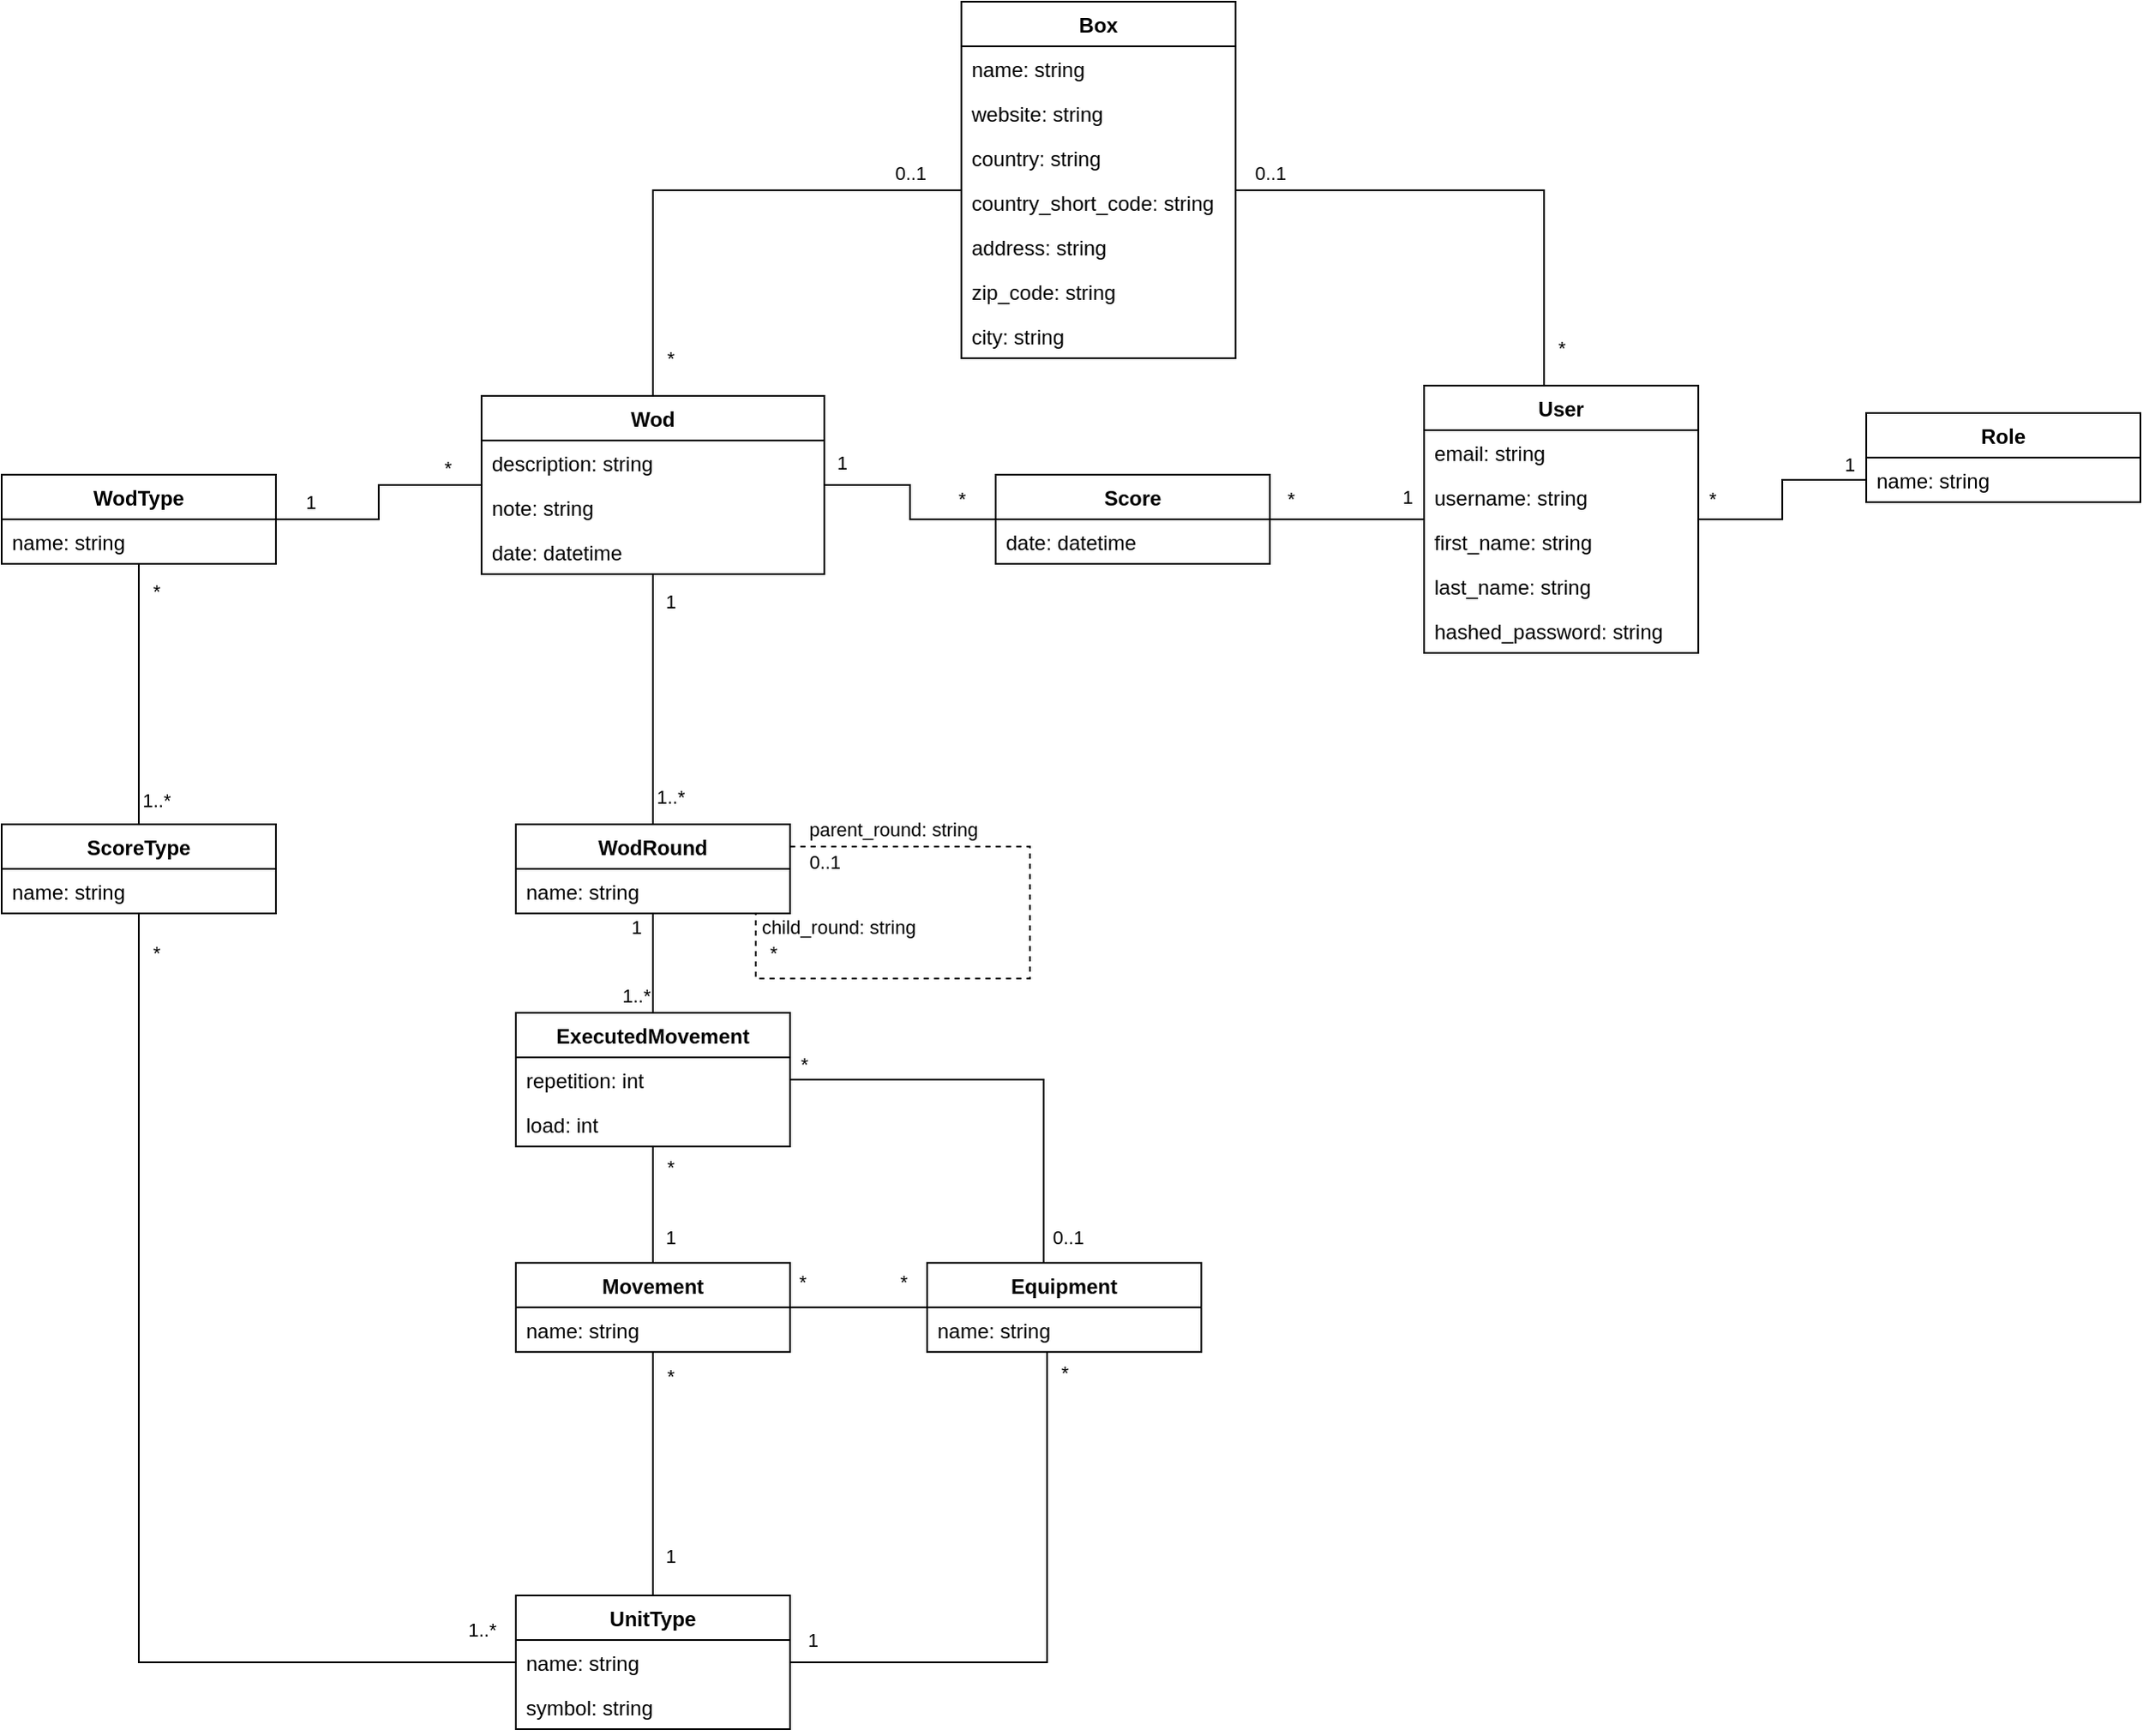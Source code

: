 <mxfile version="14.5.1" type="device"><diagram id="C5RBs43oDa-KdzZeNtuy" name="Page-1"><mxGraphModel dx="2370" dy="1560" grid="1" gridSize="10" guides="1" tooltips="1" connect="1" arrows="1" fold="0" page="1" pageScale="1" pageWidth="1654" pageHeight="1169" math="0" shadow="0"><root><mxCell id="WIyWlLk6GJQsqaUBKTNV-0"/><mxCell id="WIyWlLk6GJQsqaUBKTNV-1" parent="WIyWlLk6GJQsqaUBKTNV-0"/><mxCell id="kVTkiIxJl38OrssJOsB5-0" value="Wod" style="swimlane;fontStyle=1;align=center;verticalAlign=top;childLayout=stackLayout;horizontal=1;startSize=26;horizontalStack=0;resizeParent=1;resizeParentMax=0;resizeLast=0;collapsible=1;marginBottom=0;" parent="WIyWlLk6GJQsqaUBKTNV-1" vertex="1"><mxGeometry x="483" y="311" width="200" height="104" as="geometry"/></mxCell><mxCell id="kVTkiIxJl38OrssJOsB5-1" value="description: string" style="text;strokeColor=none;fillColor=none;align=left;verticalAlign=top;spacingLeft=4;spacingRight=4;overflow=hidden;rotatable=0;points=[[0,0.5],[1,0.5]];portConstraint=eastwest;" parent="kVTkiIxJl38OrssJOsB5-0" vertex="1"><mxGeometry y="26" width="200" height="26" as="geometry"/></mxCell><mxCell id="kVTkiIxJl38OrssJOsB5-5" value="note: string" style="text;strokeColor=none;fillColor=none;align=left;verticalAlign=top;spacingLeft=4;spacingRight=4;overflow=hidden;rotatable=0;points=[[0,0.5],[1,0.5]];portConstraint=eastwest;" parent="kVTkiIxJl38OrssJOsB5-0" vertex="1"><mxGeometry y="52" width="200" height="26" as="geometry"/></mxCell><mxCell id="kVTkiIxJl38OrssJOsB5-6" value="date: datetime" style="text;strokeColor=none;fillColor=none;align=left;verticalAlign=top;spacingLeft=4;spacingRight=4;overflow=hidden;rotatable=0;points=[[0,0.5],[1,0.5]];portConstraint=eastwest;" parent="kVTkiIxJl38OrssJOsB5-0" vertex="1"><mxGeometry y="78" width="200" height="26" as="geometry"/></mxCell><mxCell id="kVTkiIxJl38OrssJOsB5-22" style="edgeStyle=orthogonalEdgeStyle;rounded=0;orthogonalLoop=1;jettySize=auto;html=1;endArrow=none;endFill=0;" parent="WIyWlLk6GJQsqaUBKTNV-1" source="kVTkiIxJl38OrssJOsB5-7" target="kVTkiIxJl38OrssJOsB5-0" edge="1"><mxGeometry relative="1" as="geometry"/></mxCell><mxCell id="kVTkiIxJl38OrssJOsB5-60" value="*" style="edgeLabel;html=1;align=center;verticalAlign=middle;resizable=0;points=[];" parent="kVTkiIxJl38OrssJOsB5-22" vertex="1" connectable="0"><mxGeometry x="0.764" y="1" relative="1" as="geometry"><mxPoint x="-4" y="-9" as="offset"/></mxGeometry></mxCell><mxCell id="kVTkiIxJl38OrssJOsB5-61" value="1" style="edgeLabel;html=1;align=center;verticalAlign=middle;resizable=0;points=[];" parent="kVTkiIxJl38OrssJOsB5-22" vertex="1" connectable="0"><mxGeometry x="-0.712" y="-1" relative="1" as="geometry"><mxPoint y="-11" as="offset"/></mxGeometry></mxCell><mxCell id="kVTkiIxJl38OrssJOsB5-7" value="WodType" style="swimlane;fontStyle=1;align=center;verticalAlign=top;childLayout=stackLayout;horizontal=1;startSize=26;horizontalStack=0;resizeParent=1;resizeParentMax=0;resizeLast=0;collapsible=1;marginBottom=0;" parent="WIyWlLk6GJQsqaUBKTNV-1" vertex="1"><mxGeometry x="203" y="357" width="160" height="52" as="geometry"/></mxCell><mxCell id="kVTkiIxJl38OrssJOsB5-8" value="name: string" style="text;strokeColor=none;fillColor=none;align=left;verticalAlign=top;spacingLeft=4;spacingRight=4;overflow=hidden;rotatable=0;points=[[0,0.5],[1,0.5]];portConstraint=eastwest;" parent="kVTkiIxJl38OrssJOsB5-7" vertex="1"><mxGeometry y="26" width="160" height="26" as="geometry"/></mxCell><mxCell id="kVTkiIxJl38OrssJOsB5-21" style="edgeStyle=orthogonalEdgeStyle;rounded=0;orthogonalLoop=1;jettySize=auto;html=1;exitX=0.5;exitY=0;exitDx=0;exitDy=0;endArrow=none;endFill=0;" parent="WIyWlLk6GJQsqaUBKTNV-1" source="kVTkiIxJl38OrssJOsB5-11" target="kVTkiIxJl38OrssJOsB5-0" edge="1"><mxGeometry relative="1" as="geometry"/></mxCell><mxCell id="kVTkiIxJl38OrssJOsB5-66" value="1..*" style="edgeLabel;html=1;align=center;verticalAlign=middle;resizable=0;points=[];imageVerticalAlign=top;imageAspect=1;" parent="kVTkiIxJl38OrssJOsB5-21" vertex="1" connectable="0"><mxGeometry x="-0.776" relative="1" as="geometry"><mxPoint x="10" as="offset"/></mxGeometry></mxCell><mxCell id="kVTkiIxJl38OrssJOsB5-67" value="1" style="edgeLabel;html=1;align=center;verticalAlign=middle;resizable=0;points=[];" parent="kVTkiIxJl38OrssJOsB5-21" vertex="1" connectable="0"><mxGeometry x="0.781" y="-1" relative="1" as="geometry"><mxPoint x="9" as="offset"/></mxGeometry></mxCell><mxCell id="kVTkiIxJl38OrssJOsB5-11" value="WodRound" style="swimlane;fontStyle=1;align=center;verticalAlign=top;childLayout=stackLayout;horizontal=1;startSize=26;horizontalStack=0;resizeParent=1;resizeParentMax=0;resizeLast=0;collapsible=1;marginBottom=0;" parent="WIyWlLk6GJQsqaUBKTNV-1" vertex="1"><mxGeometry x="503" y="561" width="160" height="52" as="geometry"><mxRectangle x="402" y="510" width="100" height="26" as="alternateBounds"/></mxGeometry></mxCell><mxCell id="kVTkiIxJl38OrssJOsB5-12" value="name: string" style="text;strokeColor=none;fillColor=none;align=left;verticalAlign=top;spacingLeft=4;spacingRight=4;overflow=hidden;rotatable=0;points=[[0,0.5],[1,0.5]];portConstraint=eastwest;" parent="kVTkiIxJl38OrssJOsB5-11" vertex="1"><mxGeometry y="26" width="160" height="26" as="geometry"/></mxCell><mxCell id="kVTkiIxJl38OrssJOsB5-23" style="edgeStyle=orthogonalEdgeStyle;rounded=0;orthogonalLoop=1;jettySize=auto;html=1;exitX=1;exitY=0.25;exitDx=0;exitDy=0;entryX=0.663;entryY=1;entryDx=0;entryDy=0;entryPerimeter=0;endArrow=none;endFill=0;dashed=1;" parent="kVTkiIxJl38OrssJOsB5-11" source="kVTkiIxJl38OrssJOsB5-11" target="kVTkiIxJl38OrssJOsB5-12" edge="1"><mxGeometry relative="1" as="geometry"><Array as="points"><mxPoint x="300" y="13"/><mxPoint x="300" y="90"/><mxPoint x="140" y="90"/><mxPoint x="140" y="52"/></Array></mxGeometry></mxCell><mxCell id="bQeuPxTgVDy3adbS6RlS-0" value="parent_round: string" style="edgeLabel;html=1;align=center;verticalAlign=middle;resizable=0;points=[];" vertex="1" connectable="0" parent="kVTkiIxJl38OrssJOsB5-23"><mxGeometry x="-0.767" relative="1" as="geometry"><mxPoint x="7.67" y="-10" as="offset"/></mxGeometry></mxCell><mxCell id="bQeuPxTgVDy3adbS6RlS-1" value="child_round: string" style="edgeLabel;html=1;align=center;verticalAlign=middle;resizable=0;points=[];" vertex="1" connectable="0" parent="kVTkiIxJl38OrssJOsB5-23"><mxGeometry x="0.601" relative="1" as="geometry"><mxPoint x="30" y="-30" as="offset"/></mxGeometry></mxCell><mxCell id="bQeuPxTgVDy3adbS6RlS-2" value="*" style="edgeLabel;html=1;align=center;verticalAlign=middle;resizable=0;points=[];" vertex="1" connectable="0" parent="kVTkiIxJl38OrssJOsB5-23"><mxGeometry x="0.723" relative="1" as="geometry"><mxPoint x="10" y="-5.33" as="offset"/></mxGeometry></mxCell><mxCell id="bQeuPxTgVDy3adbS6RlS-3" value="0..1" style="edgeLabel;html=1;align=center;verticalAlign=middle;resizable=0;points=[];" vertex="1" connectable="0" parent="kVTkiIxJl38OrssJOsB5-23"><mxGeometry x="-0.86" relative="1" as="geometry"><mxPoint x="-11.33" y="9" as="offset"/></mxGeometry></mxCell><mxCell id="kVTkiIxJl38OrssJOsB5-20" style="edgeStyle=orthogonalEdgeStyle;rounded=0;orthogonalLoop=1;jettySize=auto;html=1;exitX=0.5;exitY=0;exitDx=0;exitDy=0;endArrow=none;endFill=0;" parent="WIyWlLk6GJQsqaUBKTNV-1" source="kVTkiIxJl38OrssJOsB5-13" target="kVTkiIxJl38OrssJOsB5-70" edge="1"><mxGeometry relative="1" as="geometry"><Array as="points"><mxPoint x="583" y="781"/><mxPoint x="583" y="781"/></Array></mxGeometry></mxCell><mxCell id="kVTkiIxJl38OrssJOsB5-68" value="1" style="edgeLabel;html=1;align=center;verticalAlign=middle;resizable=0;points=[];" parent="kVTkiIxJl38OrssJOsB5-20" vertex="1" connectable="0"><mxGeometry x="-0.803" y="2" relative="1" as="geometry"><mxPoint x="12" y="-9.09" as="offset"/></mxGeometry></mxCell><mxCell id="kVTkiIxJl38OrssJOsB5-69" value="*" style="edgeLabel;html=1;align=center;verticalAlign=middle;resizable=0;points=[];" parent="kVTkiIxJl38OrssJOsB5-20" vertex="1" connectable="0"><mxGeometry x="0.84" y="-1" relative="1" as="geometry"><mxPoint x="9" y="6.51" as="offset"/></mxGeometry></mxCell><mxCell id="kVTkiIxJl38OrssJOsB5-13" value="Movement" style="swimlane;fontStyle=1;align=center;verticalAlign=top;childLayout=stackLayout;horizontal=1;startSize=26;horizontalStack=0;resizeParent=1;resizeParentMax=0;resizeLast=0;collapsible=1;marginBottom=0;" parent="WIyWlLk6GJQsqaUBKTNV-1" vertex="1"><mxGeometry x="503" y="816.89" width="160" height="52" as="geometry"/></mxCell><mxCell id="kVTkiIxJl38OrssJOsB5-14" value="name: string" style="text;strokeColor=none;fillColor=none;align=left;verticalAlign=top;spacingLeft=4;spacingRight=4;overflow=hidden;rotatable=0;points=[[0,0.5],[1,0.5]];portConstraint=eastwest;" parent="kVTkiIxJl38OrssJOsB5-13" vertex="1"><mxGeometry y="26" width="160" height="26" as="geometry"/></mxCell><mxCell id="bQeuPxTgVDy3adbS6RlS-7" style="edgeStyle=orthogonalEdgeStyle;rounded=0;orthogonalLoop=1;jettySize=auto;html=1;endArrow=none;endFill=0;" edge="1" parent="WIyWlLk6GJQsqaUBKTNV-1" source="kVTkiIxJl38OrssJOsB5-16" target="kVTkiIxJl38OrssJOsB5-70"><mxGeometry relative="1" as="geometry"><mxPoint x="823" y="723" as="targetPoint"/><Array as="points"><mxPoint x="811" y="710"/></Array></mxGeometry></mxCell><mxCell id="bQeuPxTgVDy3adbS6RlS-12" value="0..1" style="edgeLabel;html=1;align=center;verticalAlign=middle;resizable=0;points=[];" vertex="1" connectable="0" parent="bQeuPxTgVDy3adbS6RlS-7"><mxGeometry x="-0.689" relative="1" as="geometry"><mxPoint x="14" y="24.63" as="offset"/></mxGeometry></mxCell><mxCell id="bQeuPxTgVDy3adbS6RlS-13" value="*" style="edgeLabel;html=1;align=center;verticalAlign=middle;resizable=0;points=[];" vertex="1" connectable="0" parent="bQeuPxTgVDy3adbS6RlS-7"><mxGeometry x="0.687" relative="1" as="geometry"><mxPoint x="-32.13" y="-9" as="offset"/></mxGeometry></mxCell><mxCell id="kVTkiIxJl38OrssJOsB5-16" value="Equipment" style="swimlane;fontStyle=1;align=center;verticalAlign=top;childLayout=stackLayout;horizontal=1;startSize=26;horizontalStack=0;resizeParent=1;resizeParentMax=0;resizeLast=0;collapsible=1;marginBottom=0;" parent="WIyWlLk6GJQsqaUBKTNV-1" vertex="1"><mxGeometry x="743" y="816.89" width="160" height="52" as="geometry"/></mxCell><mxCell id="kVTkiIxJl38OrssJOsB5-17" value="name: string" style="text;strokeColor=none;fillColor=none;align=left;verticalAlign=top;spacingLeft=4;spacingRight=4;overflow=hidden;rotatable=0;points=[[0,0.5],[1,0.5]];portConstraint=eastwest;" parent="kVTkiIxJl38OrssJOsB5-16" vertex="1"><mxGeometry y="26" width="160" height="26" as="geometry"/></mxCell><mxCell id="kVTkiIxJl38OrssJOsB5-19" style="edgeStyle=orthogonalEdgeStyle;rounded=0;orthogonalLoop=1;jettySize=auto;html=1;endArrow=none;endFill=0;" parent="WIyWlLk6GJQsqaUBKTNV-1" source="kVTkiIxJl38OrssJOsB5-16" target="kVTkiIxJl38OrssJOsB5-13" edge="1"><mxGeometry relative="1" as="geometry"><mxPoint x="683" y="855.89" as="targetPoint"/></mxGeometry></mxCell><mxCell id="kVTkiIxJl38OrssJOsB5-77" value="*" style="edgeLabel;html=1;align=center;verticalAlign=middle;resizable=0;points=[];" parent="kVTkiIxJl38OrssJOsB5-19" vertex="1" connectable="0"><mxGeometry x="-0.642" y="1" relative="1" as="geometry"><mxPoint y="-15.89" as="offset"/></mxGeometry></mxCell><mxCell id="kVTkiIxJl38OrssJOsB5-78" value="*" style="edgeLabel;html=1;align=center;verticalAlign=middle;resizable=0;points=[];" parent="kVTkiIxJl38OrssJOsB5-19" vertex="1" connectable="0"><mxGeometry x="0.842" relative="1" as="geometry"><mxPoint y="-14.89" as="offset"/></mxGeometry></mxCell><mxCell id="kVTkiIxJl38OrssJOsB5-24" value="User" style="swimlane;fontStyle=1;align=center;verticalAlign=top;childLayout=stackLayout;horizontal=1;startSize=26;horizontalStack=0;resizeParent=1;resizeParentMax=0;resizeLast=0;collapsible=1;marginBottom=0;" parent="WIyWlLk6GJQsqaUBKTNV-1" vertex="1"><mxGeometry x="1033" y="305" width="160" height="156" as="geometry"/></mxCell><mxCell id="kVTkiIxJl38OrssJOsB5-25" value="email: string" style="text;strokeColor=none;fillColor=none;align=left;verticalAlign=top;spacingLeft=4;spacingRight=4;overflow=hidden;rotatable=0;points=[[0,0.5],[1,0.5]];portConstraint=eastwest;" parent="kVTkiIxJl38OrssJOsB5-24" vertex="1"><mxGeometry y="26" width="160" height="26" as="geometry"/></mxCell><mxCell id="kVTkiIxJl38OrssJOsB5-26" value="username: string" style="text;strokeColor=none;fillColor=none;align=left;verticalAlign=top;spacingLeft=4;spacingRight=4;overflow=hidden;rotatable=0;points=[[0,0.5],[1,0.5]];portConstraint=eastwest;" parent="kVTkiIxJl38OrssJOsB5-24" vertex="1"><mxGeometry y="52" width="160" height="26" as="geometry"/></mxCell><mxCell id="kVTkiIxJl38OrssJOsB5-27" value="first_name: string" style="text;strokeColor=none;fillColor=none;align=left;verticalAlign=top;spacingLeft=4;spacingRight=4;overflow=hidden;rotatable=0;points=[[0,0.5],[1,0.5]];portConstraint=eastwest;" parent="kVTkiIxJl38OrssJOsB5-24" vertex="1"><mxGeometry y="78" width="160" height="26" as="geometry"/></mxCell><mxCell id="kVTkiIxJl38OrssJOsB5-28" value="last_name: string" style="text;strokeColor=none;fillColor=none;align=left;verticalAlign=top;spacingLeft=4;spacingRight=4;overflow=hidden;rotatable=0;points=[[0,0.5],[1,0.5]];portConstraint=eastwest;" parent="kVTkiIxJl38OrssJOsB5-24" vertex="1"><mxGeometry y="104" width="160" height="26" as="geometry"/></mxCell><mxCell id="kVTkiIxJl38OrssJOsB5-29" value="hashed_password: string" style="text;strokeColor=none;fillColor=none;align=left;verticalAlign=top;spacingLeft=4;spacingRight=4;overflow=hidden;rotatable=0;points=[[0,0.5],[1,0.5]];portConstraint=eastwest;" parent="kVTkiIxJl38OrssJOsB5-24" vertex="1"><mxGeometry y="130" width="160" height="26" as="geometry"/></mxCell><mxCell id="kVTkiIxJl38OrssJOsB5-53" style="edgeStyle=orthogonalEdgeStyle;rounded=0;orthogonalLoop=1;jettySize=auto;html=1;endArrow=none;endFill=0;" parent="WIyWlLk6GJQsqaUBKTNV-1" source="kVTkiIxJl38OrssJOsB5-30" target="kVTkiIxJl38OrssJOsB5-0" edge="1"><mxGeometry relative="1" as="geometry"><Array as="points"><mxPoint x="583" y="191"/></Array></mxGeometry></mxCell><mxCell id="bQeuPxTgVDy3adbS6RlS-16" value="*" style="edgeLabel;html=1;align=center;verticalAlign=middle;resizable=0;points=[];" vertex="1" connectable="0" parent="kVTkiIxJl38OrssJOsB5-53"><mxGeometry x="0.87" y="1" relative="1" as="geometry"><mxPoint x="8.97" y="-2.63" as="offset"/></mxGeometry></mxCell><mxCell id="bQeuPxTgVDy3adbS6RlS-17" value="0..1" style="edgeLabel;html=1;align=center;verticalAlign=middle;resizable=0;points=[];" vertex="1" connectable="0" parent="kVTkiIxJl38OrssJOsB5-53"><mxGeometry x="-0.795" y="-1" relative="1" as="geometry"><mxPoint y="-9.03" as="offset"/></mxGeometry></mxCell><mxCell id="kVTkiIxJl38OrssJOsB5-30" value="Box" style="swimlane;fontStyle=1;align=center;verticalAlign=top;childLayout=stackLayout;horizontal=1;startSize=26;horizontalStack=0;resizeParent=1;resizeParentMax=0;resizeLast=0;collapsible=1;marginBottom=0;" parent="WIyWlLk6GJQsqaUBKTNV-1" vertex="1"><mxGeometry x="763" y="81" width="160" height="208" as="geometry"/></mxCell><mxCell id="kVTkiIxJl38OrssJOsB5-31" value="name: string" style="text;strokeColor=none;fillColor=none;align=left;verticalAlign=top;spacingLeft=4;spacingRight=4;overflow=hidden;rotatable=0;points=[[0,0.5],[1,0.5]];portConstraint=eastwest;" parent="kVTkiIxJl38OrssJOsB5-30" vertex="1"><mxGeometry y="26" width="160" height="26" as="geometry"/></mxCell><mxCell id="kVTkiIxJl38OrssJOsB5-32" value="website: string" style="text;strokeColor=none;fillColor=none;align=left;verticalAlign=top;spacingLeft=4;spacingRight=4;overflow=hidden;rotatable=0;points=[[0,0.5],[1,0.5]];portConstraint=eastwest;" parent="kVTkiIxJl38OrssJOsB5-30" vertex="1"><mxGeometry y="52" width="160" height="26" as="geometry"/></mxCell><mxCell id="kVTkiIxJl38OrssJOsB5-33" value="country: string" style="text;strokeColor=none;fillColor=none;align=left;verticalAlign=top;spacingLeft=4;spacingRight=4;overflow=hidden;rotatable=0;points=[[0,0.5],[1,0.5]];portConstraint=eastwest;" parent="kVTkiIxJl38OrssJOsB5-30" vertex="1"><mxGeometry y="78" width="160" height="26" as="geometry"/></mxCell><mxCell id="kVTkiIxJl38OrssJOsB5-34" value="country_short_code: string" style="text;strokeColor=none;fillColor=none;align=left;verticalAlign=top;spacingLeft=4;spacingRight=4;overflow=hidden;rotatable=0;points=[[0,0.5],[1,0.5]];portConstraint=eastwest;" parent="kVTkiIxJl38OrssJOsB5-30" vertex="1"><mxGeometry y="104" width="160" height="26" as="geometry"/></mxCell><mxCell id="kVTkiIxJl38OrssJOsB5-35" value="address: string" style="text;strokeColor=none;fillColor=none;align=left;verticalAlign=top;spacingLeft=4;spacingRight=4;overflow=hidden;rotatable=0;points=[[0,0.5],[1,0.5]];portConstraint=eastwest;" parent="kVTkiIxJl38OrssJOsB5-30" vertex="1"><mxGeometry y="130" width="160" height="26" as="geometry"/></mxCell><mxCell id="kVTkiIxJl38OrssJOsB5-36" value="zip_code: string" style="text;strokeColor=none;fillColor=none;align=left;verticalAlign=top;spacingLeft=4;spacingRight=4;overflow=hidden;rotatable=0;points=[[0,0.5],[1,0.5]];portConstraint=eastwest;" parent="kVTkiIxJl38OrssJOsB5-30" vertex="1"><mxGeometry y="156" width="160" height="26" as="geometry"/></mxCell><mxCell id="kVTkiIxJl38OrssJOsB5-37" value="city: string" style="text;strokeColor=none;fillColor=none;align=left;verticalAlign=top;spacingLeft=4;spacingRight=4;overflow=hidden;rotatable=0;points=[[0,0.5],[1,0.5]];portConstraint=eastwest;" parent="kVTkiIxJl38OrssJOsB5-30" vertex="1"><mxGeometry y="182" width="160" height="26" as="geometry"/></mxCell><mxCell id="kVTkiIxJl38OrssJOsB5-38" style="edgeStyle=orthogonalEdgeStyle;rounded=0;orthogonalLoop=1;jettySize=auto;html=1;endArrow=none;endFill=0;" parent="WIyWlLk6GJQsqaUBKTNV-1" source="kVTkiIxJl38OrssJOsB5-30" target="kVTkiIxJl38OrssJOsB5-24" edge="1"><mxGeometry relative="1" as="geometry"><Array as="points"><mxPoint x="1103" y="191"/></Array></mxGeometry></mxCell><mxCell id="bQeuPxTgVDy3adbS6RlS-14" value="0..1" style="edgeLabel;html=1;align=center;verticalAlign=middle;resizable=0;points=[];" vertex="1" connectable="0" parent="kVTkiIxJl38OrssJOsB5-38"><mxGeometry x="-0.643" relative="1" as="geometry"><mxPoint x="-32.57" y="-10.03" as="offset"/></mxGeometry></mxCell><mxCell id="bQeuPxTgVDy3adbS6RlS-15" value="*" style="edgeLabel;html=1;align=center;verticalAlign=middle;resizable=0;points=[];" vertex="1" connectable="0" parent="kVTkiIxJl38OrssJOsB5-38"><mxGeometry x="0.849" y="2" relative="1" as="geometry"><mxPoint x="7.97" as="offset"/></mxGeometry></mxCell><mxCell id="kVTkiIxJl38OrssJOsB5-39" style="edgeStyle=orthogonalEdgeStyle;rounded=0;orthogonalLoop=1;jettySize=auto;html=1;endArrow=none;endFill=0;" parent="WIyWlLk6GJQsqaUBKTNV-1" source="kVTkiIxJl38OrssJOsB5-24" target="kVTkiIxJl38OrssJOsB5-40" edge="1"><mxGeometry relative="1" as="geometry"/></mxCell><mxCell id="bQeuPxTgVDy3adbS6RlS-19" value="1" style="edgeLabel;html=1;align=center;verticalAlign=middle;resizable=0;points=[];" vertex="1" connectable="0" parent="kVTkiIxJl38OrssJOsB5-39"><mxGeometry x="-0.235" y="-2" relative="1" as="geometry"><mxPoint x="24.29" y="-11" as="offset"/></mxGeometry></mxCell><mxCell id="bQeuPxTgVDy3adbS6RlS-20" value="*" style="edgeLabel;html=1;align=center;verticalAlign=middle;resizable=0;points=[];" vertex="1" connectable="0" parent="kVTkiIxJl38OrssJOsB5-39"><mxGeometry x="0.73" y="-2" relative="1" as="geometry"><mxPoint y="-10" as="offset"/></mxGeometry></mxCell><mxCell id="kVTkiIxJl38OrssJOsB5-40" value="Score" style="swimlane;fontStyle=1;align=center;verticalAlign=top;childLayout=stackLayout;horizontal=1;startSize=26;horizontalStack=0;resizeParent=1;resizeParentMax=0;resizeLast=0;collapsible=1;marginBottom=0;" parent="WIyWlLk6GJQsqaUBKTNV-1" vertex="1"><mxGeometry x="783" y="357" width="160" height="52" as="geometry"/></mxCell><mxCell id="kVTkiIxJl38OrssJOsB5-41" value="date: datetime" style="text;strokeColor=none;fillColor=none;align=left;verticalAlign=top;spacingLeft=4;spacingRight=4;overflow=hidden;rotatable=0;points=[[0,0.5],[1,0.5]];portConstraint=eastwest;" parent="kVTkiIxJl38OrssJOsB5-40" vertex="1"><mxGeometry y="26" width="160" height="26" as="geometry"/></mxCell><mxCell id="kVTkiIxJl38OrssJOsB5-44" style="edgeStyle=orthogonalEdgeStyle;rounded=0;orthogonalLoop=1;jettySize=auto;html=1;endArrow=none;endFill=0;" parent="WIyWlLk6GJQsqaUBKTNV-1" source="kVTkiIxJl38OrssJOsB5-40" target="kVTkiIxJl38OrssJOsB5-0" edge="1"><mxGeometry relative="1" as="geometry"><mxPoint x="743" y="386" as="sourcePoint"/></mxGeometry></mxCell><mxCell id="bQeuPxTgVDy3adbS6RlS-18" value="1" style="edgeLabel;html=1;align=center;verticalAlign=middle;resizable=0;points=[];" vertex="1" connectable="0" parent="kVTkiIxJl38OrssJOsB5-44"><mxGeometry x="0.831" y="-1" relative="1" as="geometry"><mxPoint y="-12" as="offset"/></mxGeometry></mxCell><mxCell id="bQeuPxTgVDy3adbS6RlS-21" value="*" style="edgeLabel;html=1;align=center;verticalAlign=middle;resizable=0;points=[];" vertex="1" connectable="0" parent="kVTkiIxJl38OrssJOsB5-44"><mxGeometry x="-0.744" y="-1" relative="1" as="geometry"><mxPoint x="-4.67" y="-11" as="offset"/></mxGeometry></mxCell><mxCell id="kVTkiIxJl38OrssJOsB5-52" style="edgeStyle=orthogonalEdgeStyle;rounded=0;orthogonalLoop=1;jettySize=auto;html=1;endArrow=none;endFill=0;" parent="WIyWlLk6GJQsqaUBKTNV-1" source="kVTkiIxJl38OrssJOsB5-45" target="kVTkiIxJl38OrssJOsB5-7" edge="1"><mxGeometry relative="1" as="geometry"/></mxCell><mxCell id="kVTkiIxJl38OrssJOsB5-62" value="1..*" style="edgeLabel;html=1;align=center;verticalAlign=middle;resizable=0;points=[];" parent="kVTkiIxJl38OrssJOsB5-52" vertex="1" connectable="0"><mxGeometry x="-0.808" y="-1" relative="1" as="geometry"><mxPoint x="9" as="offset"/></mxGeometry></mxCell><mxCell id="kVTkiIxJl38OrssJOsB5-63" value="*" style="edgeLabel;html=1;align=center;verticalAlign=middle;resizable=0;points=[];" parent="kVTkiIxJl38OrssJOsB5-52" vertex="1" connectable="0"><mxGeometry x="0.796" relative="1" as="geometry"><mxPoint x="10" as="offset"/></mxGeometry></mxCell><mxCell id="kVTkiIxJl38OrssJOsB5-45" value="ScoreType" style="swimlane;fontStyle=1;align=center;verticalAlign=top;childLayout=stackLayout;horizontal=1;startSize=26;horizontalStack=0;resizeParent=1;resizeParentMax=0;resizeLast=0;collapsible=1;marginBottom=0;" parent="WIyWlLk6GJQsqaUBKTNV-1" vertex="1"><mxGeometry x="203" y="561" width="160" height="52" as="geometry"><mxRectangle x="102" y="510" width="90" height="26" as="alternateBounds"/></mxGeometry></mxCell><mxCell id="kVTkiIxJl38OrssJOsB5-46" value="name: string" style="text;strokeColor=none;fillColor=none;align=left;verticalAlign=top;spacingLeft=4;spacingRight=4;overflow=hidden;rotatable=0;points=[[0,0.5],[1,0.5]];portConstraint=eastwest;" parent="kVTkiIxJl38OrssJOsB5-45" vertex="1"><mxGeometry y="26" width="160" height="26" as="geometry"/></mxCell><mxCell id="kVTkiIxJl38OrssJOsB5-51" style="edgeStyle=orthogonalEdgeStyle;rounded=0;orthogonalLoop=1;jettySize=auto;html=1;endArrow=none;endFill=0;" parent="WIyWlLk6GJQsqaUBKTNV-1" source="kVTkiIxJl38OrssJOsB5-54" target="kVTkiIxJl38OrssJOsB5-45" edge="1"><mxGeometry relative="1" as="geometry"><mxPoint x="283" y="816.89" as="sourcePoint"/></mxGeometry></mxCell><mxCell id="kVTkiIxJl38OrssJOsB5-64" value="1..*" style="edgeLabel;html=1;align=center;verticalAlign=middle;resizable=0;points=[];" parent="kVTkiIxJl38OrssJOsB5-51" vertex="1" connectable="0"><mxGeometry x="-0.809" relative="1" as="geometry"><mxPoint x="42.5" y="-19" as="offset"/></mxGeometry></mxCell><mxCell id="kVTkiIxJl38OrssJOsB5-65" value="*" style="edgeLabel;html=1;align=center;verticalAlign=middle;resizable=0;points=[];" parent="kVTkiIxJl38OrssJOsB5-51" vertex="1" connectable="0"><mxGeometry x="0.819" y="-1" relative="1" as="geometry"><mxPoint x="9" y="-36.5" as="offset"/></mxGeometry></mxCell><mxCell id="kVTkiIxJl38OrssJOsB5-54" value="UnitType" style="swimlane;fontStyle=1;align=center;verticalAlign=top;childLayout=stackLayout;horizontal=1;startSize=26;horizontalStack=0;resizeParent=1;resizeParentMax=0;resizeLast=0;collapsible=1;marginBottom=0;" parent="WIyWlLk6GJQsqaUBKTNV-1" vertex="1"><mxGeometry x="503" y="1011" width="160" height="78" as="geometry"/></mxCell><mxCell id="kVTkiIxJl38OrssJOsB5-55" value="name: string" style="text;strokeColor=none;fillColor=none;align=left;verticalAlign=top;spacingLeft=4;spacingRight=4;overflow=hidden;rotatable=0;points=[[0,0.5],[1,0.5]];portConstraint=eastwest;" parent="kVTkiIxJl38OrssJOsB5-54" vertex="1"><mxGeometry y="26" width="160" height="26" as="geometry"/></mxCell><mxCell id="kVTkiIxJl38OrssJOsB5-56" value="symbol: string" style="text;strokeColor=none;fillColor=none;align=left;verticalAlign=top;spacingLeft=4;spacingRight=4;overflow=hidden;rotatable=0;points=[[0,0.5],[1,0.5]];portConstraint=eastwest;" parent="kVTkiIxJl38OrssJOsB5-54" vertex="1"><mxGeometry y="52" width="160" height="26" as="geometry"/></mxCell><mxCell id="kVTkiIxJl38OrssJOsB5-58" style="edgeStyle=orthogonalEdgeStyle;rounded=0;orthogonalLoop=1;jettySize=auto;html=1;endArrow=none;endFill=0;" parent="WIyWlLk6GJQsqaUBKTNV-1" source="kVTkiIxJl38OrssJOsB5-54" target="kVTkiIxJl38OrssJOsB5-13" edge="1"><mxGeometry relative="1" as="geometry"><mxPoint x="513" y="1015.89" as="sourcePoint"/><mxPoint x="383" y="878.89" as="targetPoint"/><Array as="points"/></mxGeometry></mxCell><mxCell id="kVTkiIxJl38OrssJOsB5-79" value="1" style="edgeLabel;html=1;align=center;verticalAlign=middle;resizable=0;points=[];" parent="kVTkiIxJl38OrssJOsB5-58" vertex="1" connectable="0"><mxGeometry x="-0.667" y="-2" relative="1" as="geometry"><mxPoint x="8" as="offset"/></mxGeometry></mxCell><mxCell id="kVTkiIxJl38OrssJOsB5-80" value="*" style="edgeLabel;html=1;align=center;verticalAlign=middle;resizable=0;points=[];" parent="kVTkiIxJl38OrssJOsB5-58" vertex="1" connectable="0"><mxGeometry x="0.809" y="-2" relative="1" as="geometry"><mxPoint x="8" as="offset"/></mxGeometry></mxCell><mxCell id="kVTkiIxJl38OrssJOsB5-59" style="edgeStyle=orthogonalEdgeStyle;rounded=0;orthogonalLoop=1;jettySize=auto;html=1;endArrow=none;endFill=0;" parent="WIyWlLk6GJQsqaUBKTNV-1" source="kVTkiIxJl38OrssJOsB5-54" target="kVTkiIxJl38OrssJOsB5-16" edge="1"><mxGeometry relative="1" as="geometry"><mxPoint x="523" y="1025.89" as="sourcePoint"/><mxPoint x="393" y="888.89" as="targetPoint"/><Array as="points"><mxPoint x="813" y="1050"/></Array></mxGeometry></mxCell><mxCell id="bQeuPxTgVDy3adbS6RlS-9" value="1" style="edgeLabel;html=1;align=center;verticalAlign=middle;resizable=0;points=[];" vertex="1" connectable="0" parent="kVTkiIxJl38OrssJOsB5-59"><mxGeometry x="-0.787" y="-2" relative="1" as="geometry"><mxPoint x="-22.5" y="-15" as="offset"/></mxGeometry></mxCell><mxCell id="bQeuPxTgVDy3adbS6RlS-11" value="*" style="edgeLabel;html=1;align=center;verticalAlign=middle;resizable=0;points=[];" vertex="1" connectable="0" parent="kVTkiIxJl38OrssJOsB5-59"><mxGeometry x="0.937" y="-1" relative="1" as="geometry"><mxPoint x="9" y="1.67" as="offset"/></mxGeometry></mxCell><mxCell id="kVTkiIxJl38OrssJOsB5-70" value="ExecutedMovement" style="swimlane;fontStyle=1;align=center;verticalAlign=top;childLayout=stackLayout;horizontal=1;startSize=26;horizontalStack=0;resizeParent=1;resizeParentMax=0;resizeLast=0;collapsible=1;marginBottom=0;" parent="WIyWlLk6GJQsqaUBKTNV-1" vertex="1"><mxGeometry x="503" y="671" width="160" height="78" as="geometry"/></mxCell><mxCell id="kVTkiIxJl38OrssJOsB5-71" value="repetition: int" style="text;strokeColor=none;fillColor=none;align=left;verticalAlign=top;spacingLeft=4;spacingRight=4;overflow=hidden;rotatable=0;points=[[0,0.5],[1,0.5]];portConstraint=eastwest;" parent="kVTkiIxJl38OrssJOsB5-70" vertex="1"><mxGeometry y="26" width="160" height="26" as="geometry"/></mxCell><mxCell id="bQeuPxTgVDy3adbS6RlS-22" value="load: int" style="text;strokeColor=none;fillColor=none;align=left;verticalAlign=top;spacingLeft=4;spacingRight=4;overflow=hidden;rotatable=0;points=[[0,0.5],[1,0.5]];portConstraint=eastwest;" vertex="1" parent="kVTkiIxJl38OrssJOsB5-70"><mxGeometry y="52" width="160" height="26" as="geometry"/></mxCell><mxCell id="kVTkiIxJl38OrssJOsB5-73" style="edgeStyle=orthogonalEdgeStyle;rounded=0;orthogonalLoop=1;jettySize=auto;html=1;endArrow=none;endFill=0;" parent="WIyWlLk6GJQsqaUBKTNV-1" source="kVTkiIxJl38OrssJOsB5-70" target="kVTkiIxJl38OrssJOsB5-11" edge="1"><mxGeometry relative="1" as="geometry"><mxPoint x="583" y="662" as="targetPoint"/></mxGeometry></mxCell><mxCell id="kVTkiIxJl38OrssJOsB5-75" value="1" style="edgeLabel;html=1;align=center;verticalAlign=middle;resizable=0;points=[];" parent="kVTkiIxJl38OrssJOsB5-73" vertex="1" connectable="0"><mxGeometry x="0.724" y="-1" relative="1" as="geometry"><mxPoint x="-11" as="offset"/></mxGeometry></mxCell><mxCell id="kVTkiIxJl38OrssJOsB5-76" value="1..*" style="edgeLabel;html=1;align=center;verticalAlign=middle;resizable=0;points=[];" parent="kVTkiIxJl38OrssJOsB5-73" vertex="1" connectable="0"><mxGeometry x="-0.655" y="1" relative="1" as="geometry"><mxPoint x="-9" as="offset"/></mxGeometry></mxCell><mxCell id="bQeuPxTgVDy3adbS6RlS-23" value="Role" style="swimlane;fontStyle=1;align=center;verticalAlign=top;childLayout=stackLayout;horizontal=1;startSize=26;horizontalStack=0;resizeParent=1;resizeParentMax=0;resizeLast=0;collapsible=1;marginBottom=0;" vertex="1" parent="WIyWlLk6GJQsqaUBKTNV-1"><mxGeometry x="1291" y="321" width="160" height="52" as="geometry"/></mxCell><mxCell id="bQeuPxTgVDy3adbS6RlS-24" value="name: string" style="text;strokeColor=none;fillColor=none;align=left;verticalAlign=top;spacingLeft=4;spacingRight=4;overflow=hidden;rotatable=0;points=[[0,0.5],[1,0.5]];portConstraint=eastwest;" vertex="1" parent="bQeuPxTgVDy3adbS6RlS-23"><mxGeometry y="26" width="160" height="26" as="geometry"/></mxCell><mxCell id="bQeuPxTgVDy3adbS6RlS-29" style="edgeStyle=orthogonalEdgeStyle;rounded=0;orthogonalLoop=1;jettySize=auto;html=1;exitX=0;exitY=0.5;exitDx=0;exitDy=0;endArrow=none;endFill=0;" edge="1" parent="WIyWlLk6GJQsqaUBKTNV-1" source="bQeuPxTgVDy3adbS6RlS-24" target="kVTkiIxJl38OrssJOsB5-24"><mxGeometry relative="1" as="geometry"/></mxCell><mxCell id="bQeuPxTgVDy3adbS6RlS-30" value="1" style="edgeLabel;html=1;align=center;verticalAlign=middle;resizable=0;points=[];" vertex="1" connectable="0" parent="bQeuPxTgVDy3adbS6RlS-29"><mxGeometry x="-0.763" relative="1" as="geometry"><mxPoint x="4.33" y="-9" as="offset"/></mxGeometry></mxCell><mxCell id="bQeuPxTgVDy3adbS6RlS-31" value="*" style="edgeLabel;html=1;align=center;verticalAlign=middle;resizable=0;points=[];" vertex="1" connectable="0" parent="bQeuPxTgVDy3adbS6RlS-29"><mxGeometry x="0.807" y="1" relative="1" as="geometry"><mxPoint x="-3.67" y="-13" as="offset"/></mxGeometry></mxCell></root></mxGraphModel></diagram></mxfile>
